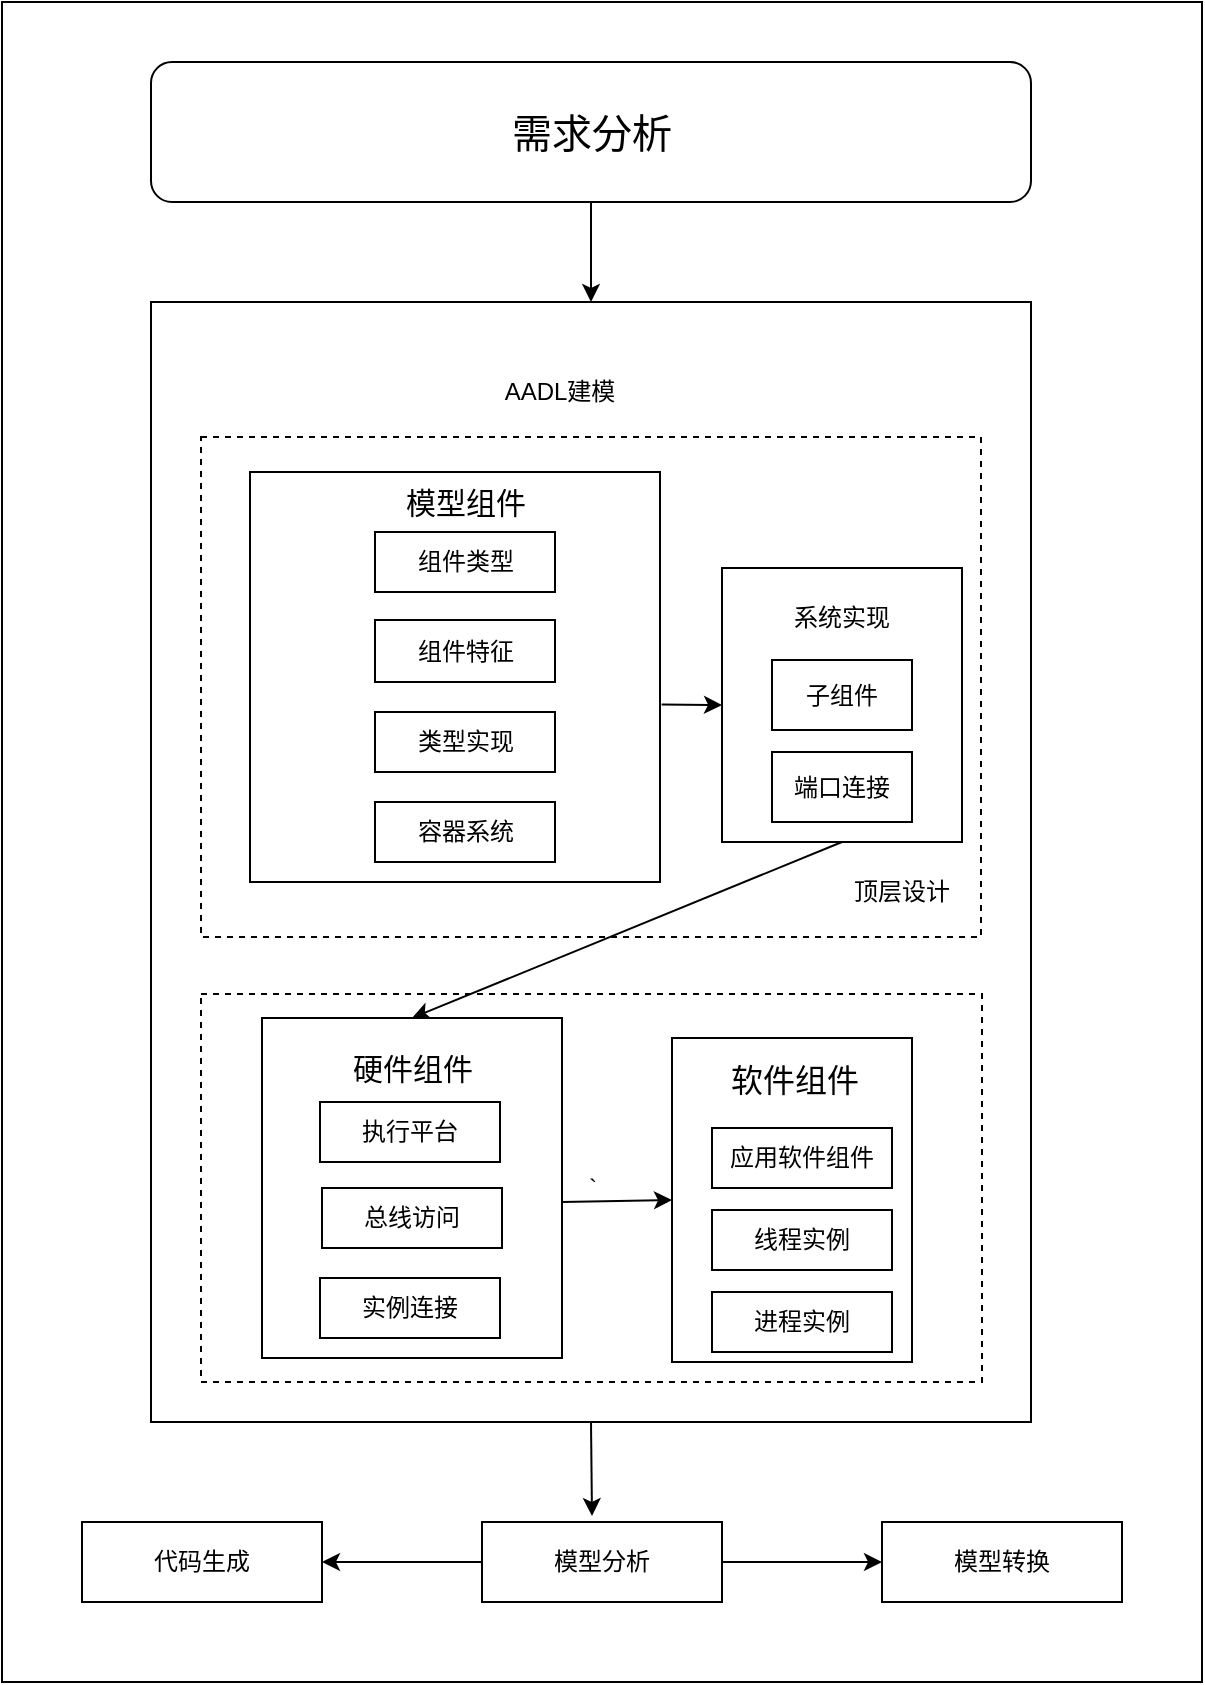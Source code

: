 <mxfile version="27.0.6">
  <diagram name="第 1 页" id="DCx3cmirWp6hJbpfy_b_">
    <mxGraphModel dx="1828" dy="1054" grid="1" gridSize="10" guides="1" tooltips="1" connect="1" arrows="1" fold="1" page="1" pageScale="1" pageWidth="827" pageHeight="1169" math="0" shadow="0">
      <root>
        <mxCell id="0" />
        <mxCell id="1" parent="0" />
        <mxCell id="F9icucU2oUYrcf-aPljo-72" value="" style="rounded=0;whiteSpace=wrap;html=1;" vertex="1" parent="1">
          <mxGeometry x="130" y="80" width="600" height="840" as="geometry" />
        </mxCell>
        <mxCell id="F9icucU2oUYrcf-aPljo-14" value="" style="rounded=0;whiteSpace=wrap;html=1;" vertex="1" parent="1">
          <mxGeometry x="204.5" y="230" width="440" height="560" as="geometry" />
        </mxCell>
        <mxCell id="F9icucU2oUYrcf-aPljo-41" value="" style="edgeStyle=orthogonalEdgeStyle;rounded=0;orthogonalLoop=1;jettySize=auto;html=1;" edge="1" parent="1" source="F9icucU2oUYrcf-aPljo-8" target="F9icucU2oUYrcf-aPljo-11">
          <mxGeometry relative="1" as="geometry">
            <mxPoint x="362" y="375" as="sourcePoint" />
            <mxPoint x="362" y="480" as="targetPoint" />
          </mxGeometry>
        </mxCell>
        <mxCell id="F9icucU2oUYrcf-aPljo-32" value="" style="edgeStyle=orthogonalEdgeStyle;rounded=0;orthogonalLoop=1;jettySize=auto;html=1;exitX=0.5;exitY=1;exitDx=0;exitDy=0;entryX=0.5;entryY=0;entryDx=0;entryDy=0;" edge="1" parent="1" source="F9icucU2oUYrcf-aPljo-1" target="F9icucU2oUYrcf-aPljo-14">
          <mxGeometry relative="1" as="geometry">
            <mxPoint x="380" y="210" as="targetPoint" />
          </mxGeometry>
        </mxCell>
        <mxCell id="F9icucU2oUYrcf-aPljo-1" value="&lt;font style=&quot;font-size: 20px;&quot;&gt;需求分析&lt;/font&gt;" style="rounded=1;whiteSpace=wrap;html=1;" vertex="1" parent="1">
          <mxGeometry x="204.5" y="110" width="440" height="70" as="geometry" />
        </mxCell>
        <mxCell id="F9icucU2oUYrcf-aPljo-4" value="AADL建模" style="text;html=1;align=center;verticalAlign=middle;whiteSpace=wrap;rounded=0;" vertex="1" parent="1">
          <mxGeometry x="379" y="260" width="60" height="30" as="geometry" />
        </mxCell>
        <mxCell id="F9icucU2oUYrcf-aPljo-5" value="" style="rounded=0;whiteSpace=wrap;html=1;dashed=1;" vertex="1" parent="1">
          <mxGeometry x="229.5" y="297.5" width="390" height="250" as="geometry" />
        </mxCell>
        <mxCell id="F9icucU2oUYrcf-aPljo-6" value="" style="whiteSpace=wrap;html=1;aspect=fixed;" vertex="1" parent="1">
          <mxGeometry x="254" y="315" width="205" height="205" as="geometry" />
        </mxCell>
        <mxCell id="F9icucU2oUYrcf-aPljo-7" value="&lt;font style=&quot;font-size: 15px;&quot;&gt;模型组件&lt;/font&gt;" style="text;html=1;align=center;verticalAlign=middle;whiteSpace=wrap;rounded=0;" vertex="1" parent="1">
          <mxGeometry x="328.5" y="315" width="66" height="30" as="geometry" />
        </mxCell>
        <mxCell id="F9icucU2oUYrcf-aPljo-8" value="组件类型" style="rounded=0;whiteSpace=wrap;html=1;" vertex="1" parent="1">
          <mxGeometry x="316.5" y="345" width="90" height="30" as="geometry" />
        </mxCell>
        <mxCell id="F9icucU2oUYrcf-aPljo-9" value="组件特征" style="rounded=0;whiteSpace=wrap;html=1;" vertex="1" parent="1">
          <mxGeometry x="316.5" y="389" width="90" height="31" as="geometry" />
        </mxCell>
        <mxCell id="F9icucU2oUYrcf-aPljo-12" value="容器系统" style="rounded=0;whiteSpace=wrap;html=1;" vertex="1" parent="1">
          <mxGeometry x="316.5" y="480" width="90" height="30" as="geometry" />
        </mxCell>
        <mxCell id="F9icucU2oUYrcf-aPljo-36" value="" style="rounded=0;whiteSpace=wrap;html=1;" vertex="1" parent="1">
          <mxGeometry x="490" y="363" width="120" height="137" as="geometry" />
        </mxCell>
        <mxCell id="F9icucU2oUYrcf-aPljo-38" value="系统实现" style="text;html=1;align=center;verticalAlign=middle;whiteSpace=wrap;rounded=0;" vertex="1" parent="1">
          <mxGeometry x="520" y="375" width="60" height="25" as="geometry" />
        </mxCell>
        <mxCell id="F9icucU2oUYrcf-aPljo-40" value="子组件" style="rounded=0;whiteSpace=wrap;html=1;" vertex="1" parent="1">
          <mxGeometry x="515" y="409" width="70" height="35" as="geometry" />
        </mxCell>
        <mxCell id="F9icucU2oUYrcf-aPljo-11" value="类型实现" style="rounded=0;whiteSpace=wrap;html=1;" vertex="1" parent="1">
          <mxGeometry x="316.5" y="435" width="90" height="30" as="geometry" />
        </mxCell>
        <mxCell id="F9icucU2oUYrcf-aPljo-43" value="" style="endArrow=classic;html=1;rounded=0;exitX=1.004;exitY=0.567;exitDx=0;exitDy=0;exitPerimeter=0;entryX=0;entryY=0.5;entryDx=0;entryDy=0;" edge="1" parent="1" source="F9icucU2oUYrcf-aPljo-6" target="F9icucU2oUYrcf-aPljo-36">
          <mxGeometry width="50" height="50" relative="1" as="geometry">
            <mxPoint x="390" y="470" as="sourcePoint" />
            <mxPoint x="440" y="420" as="targetPoint" />
          </mxGeometry>
        </mxCell>
        <mxCell id="F9icucU2oUYrcf-aPljo-44" value="端口连接" style="rounded=0;whiteSpace=wrap;html=1;" vertex="1" parent="1">
          <mxGeometry x="515" y="455" width="70" height="35" as="geometry" />
        </mxCell>
        <mxCell id="F9icucU2oUYrcf-aPljo-45" value="`" style="rounded=0;whiteSpace=wrap;html=1;dashed=1;" vertex="1" parent="1">
          <mxGeometry x="229.5" y="576" width="390.5" height="194" as="geometry" />
        </mxCell>
        <mxCell id="F9icucU2oUYrcf-aPljo-46" value="" style="endArrow=classic;html=1;rounded=0;entryX=0.5;entryY=0;entryDx=0;entryDy=0;exitX=0.5;exitY=1;exitDx=0;exitDy=0;" edge="1" parent="1" source="F9icucU2oUYrcf-aPljo-36" target="F9icucU2oUYrcf-aPljo-48">
          <mxGeometry width="50" height="50" relative="1" as="geometry">
            <mxPoint x="574" y="499.995" as="sourcePoint" />
            <mxPoint x="395" y="530" as="targetPoint" />
            <Array as="points" />
          </mxGeometry>
        </mxCell>
        <mxCell id="F9icucU2oUYrcf-aPljo-48" value="" style="rounded=0;whiteSpace=wrap;html=1;" vertex="1" parent="1">
          <mxGeometry x="260" y="588" width="150" height="170" as="geometry" />
        </mxCell>
        <mxCell id="F9icucU2oUYrcf-aPljo-51" value="顶层设计" style="text;html=1;align=center;verticalAlign=middle;whiteSpace=wrap;rounded=0;" vertex="1" parent="1">
          <mxGeometry x="550" y="510" width="60" height="30" as="geometry" />
        </mxCell>
        <mxCell id="F9icucU2oUYrcf-aPljo-53" value="执行平台" style="rounded=0;whiteSpace=wrap;html=1;" vertex="1" parent="1">
          <mxGeometry x="289" y="630" width="90" height="30" as="geometry" />
        </mxCell>
        <mxCell id="F9icucU2oUYrcf-aPljo-54" value="&lt;font style=&quot;font-size: 15px;&quot;&gt;硬件组件&lt;/font&gt;" style="text;html=1;align=center;verticalAlign=middle;whiteSpace=wrap;rounded=0;" vertex="1" parent="1">
          <mxGeometry x="299.5" y="598" width="71" height="30" as="geometry" />
        </mxCell>
        <mxCell id="F9icucU2oUYrcf-aPljo-56" value="总线访问" style="rounded=0;whiteSpace=wrap;html=1;" vertex="1" parent="1">
          <mxGeometry x="290" y="673" width="90" height="30" as="geometry" />
        </mxCell>
        <mxCell id="F9icucU2oUYrcf-aPljo-57" value="实例连接" style="rounded=0;whiteSpace=wrap;html=1;" vertex="1" parent="1">
          <mxGeometry x="289" y="718" width="90" height="30" as="geometry" />
        </mxCell>
        <mxCell id="F9icucU2oUYrcf-aPljo-58" value="" style="rounded=0;whiteSpace=wrap;html=1;" vertex="1" parent="1">
          <mxGeometry x="465" y="598" width="120" height="162" as="geometry" />
        </mxCell>
        <mxCell id="F9icucU2oUYrcf-aPljo-59" value="&lt;font style=&quot;font-size: 16px;&quot;&gt;软件组件&lt;/font&gt;" style="text;html=1;align=center;verticalAlign=middle;whiteSpace=wrap;rounded=0;" vertex="1" parent="1">
          <mxGeometry x="489" y="604" width="75" height="30" as="geometry" />
        </mxCell>
        <mxCell id="F9icucU2oUYrcf-aPljo-60" value="应用软件组件" style="rounded=0;whiteSpace=wrap;html=1;" vertex="1" parent="1">
          <mxGeometry x="485" y="643" width="90" height="30" as="geometry" />
        </mxCell>
        <mxCell id="F9icucU2oUYrcf-aPljo-61" value="线程实例&lt;span style=&quot;color: rgba(0, 0, 0, 0); font-family: monospace; font-size: 0px; text-align: start; text-wrap-mode: nowrap;&quot;&gt;%3CmxGraphModel%3E%3Croot%3E%3CmxCell%20id%3D%220%22%2F%3E%3CmxCell%20id%3D%221%22%20parent%3D%220%22%2F%3E%3CmxCell%20id%3D%222%22%20value%3D%22%E5%BA%94%E7%94%A8%E8%BD%AF%E4%BB%B6%E7%BB%84%E4%BB%B6%22%20style%3D%22rounded%3D0%3BwhiteSpace%3Dwrap%3Bhtml%3D1%3B%22%20vertex%3D%221%22%20parent%3D%221%22%3E%3CmxGeometry%20x%3D%22485%22%20y%3D%22643%22%20width%3D%2290%22%20height%3D%2230%22%20as%3D%22geometry%22%2F%3E%3C%2FmxCell%3E%3C%2Froot%3E%3C%2FmxGraphModel%3E&lt;/span&gt;&lt;span style=&quot;color: rgba(0, 0, 0, 0); font-family: monospace; font-size: 0px; text-align: start; text-wrap-mode: nowrap;&quot;&gt;%3CmxGraphModel%3E%3Croot%3E%3CmxCell%20id%3D%220%22%2F%3E%3CmxCell%20id%3D%221%22%20parent%3D%220%22%2F%3E%3CmxCell%20id%3D%222%22%20value%3D%22%E5%BA%94%E7%94%A8%E8%BD%AF%E4%BB%B6%E7%BB%84%E4%BB%B6%22%20style%3D%22rounded%3D0%3BwhiteSpace%3Dwrap%3Bhtml%3D1%3B%22%20vertex%3D%221%22%20parent%3D%221%22%3E%3CmxGeometry%20x%3D%22485%22%20y%3D%22643%22%20width%3D%2290%22%20height%3D%2230%22%20as%3D%22geometry%22%2F%3E%3C%2FmxCell%3E%3C%2Froot%3E%3C%2FmxGraphModel%3E&lt;/span&gt;" style="rounded=0;whiteSpace=wrap;html=1;" vertex="1" parent="1">
          <mxGeometry x="485" y="684" width="90" height="30" as="geometry" />
        </mxCell>
        <mxCell id="F9icucU2oUYrcf-aPljo-62" value="进程实例&lt;span style=&quot;color: rgba(0, 0, 0, 0); font-family: monospace; font-size: 0px; text-align: start; text-wrap-mode: nowrap;&quot;&gt;%3CmxGraphModel%3E%3Croot%3E%3CmxCell%20id%3D%220%22%2F%3E%3CmxCell%20id%3D%221%22%20parent%3D%220%22%2F%3E%3CmxCell%20id%3D%222%22%20value%3D%22%E5%BA%94%E7%94%A8%E8%BD%AF%E4%BB%B6%E7%BB%84%E4%BB%B6%22%20style%3D%22rounded%3D0%3BwhiteSpace%3Dwrap%3Bhtml%3D1%3B%22%20vertex%3D%221%22%20parent%3D%221%22%3E%3CmxGeometry%20x%3D%22485%22%20y%3D%22643%22%20width%3D%2290%22%20height%3D%2230%22%20as%3D%22geometry%22%2F%3E%3C%2FmxCell%3E%3C%2Froot%3E%3C%2FmxGraphModel%3E&lt;/span&gt;&lt;span style=&quot;color: rgba(0, 0, 0, 0); font-family: monospace; font-size: 0px; text-align: start; text-wrap-mode: nowrap;&quot;&gt;%3CmxGraphModel%3E%3Croot%3E%3CmxCell%20id%3D%220%22%2F%3E%3CmxCell%20id%3D%221%22%20parent%3D%220%22%2F%3E%3CmxCell%20id%3D%222%22%20value%3D%22%E5%BA%94%E7%94%A8%E8%BD%AF%E4%BB%B6%E7%BB%84%E4%BB%B6%22%20style%3D%22rounded%3D0%3BwhiteSpace%3Dwrap%3Bhtml%3D1%3B%22%20vertex%3D%221%22%20parent%3D%221%22%3E%3CmxGeometry%20x%3D%22485%22%20y%3D%22643%22%20width%3D%2290%22%20height%3D%2230%22%20as%3D%22geometry%22%2F%3E%3C%2FmxCell%3E%3C%2Froot%3E%3C%2FmxGraphModel%3E&lt;/span&gt;" style="rounded=0;whiteSpace=wrap;html=1;" vertex="1" parent="1">
          <mxGeometry x="485" y="725" width="90" height="30" as="geometry" />
        </mxCell>
        <mxCell id="F9icucU2oUYrcf-aPljo-63" value="" style="endArrow=classic;html=1;rounded=0;entryX=0;entryY=0.5;entryDx=0;entryDy=0;" edge="1" parent="1" target="F9icucU2oUYrcf-aPljo-58">
          <mxGeometry width="50" height="50" relative="1" as="geometry">
            <mxPoint x="410" y="680" as="sourcePoint" />
            <mxPoint x="460" y="630" as="targetPoint" />
          </mxGeometry>
        </mxCell>
        <mxCell id="F9icucU2oUYrcf-aPljo-64" value="" style="endArrow=classic;html=1;rounded=0;exitX=0.5;exitY=1;exitDx=0;exitDy=0;" edge="1" parent="1" source="F9icucU2oUYrcf-aPljo-14">
          <mxGeometry width="50" height="50" relative="1" as="geometry">
            <mxPoint x="415" y="860" as="sourcePoint" />
            <mxPoint x="425" y="837" as="targetPoint" />
          </mxGeometry>
        </mxCell>
        <mxCell id="F9icucU2oUYrcf-aPljo-67" value="" style="edgeStyle=orthogonalEdgeStyle;rounded=0;orthogonalLoop=1;jettySize=auto;html=1;" edge="1" parent="1" source="F9icucU2oUYrcf-aPljo-65" target="F9icucU2oUYrcf-aPljo-66">
          <mxGeometry relative="1" as="geometry" />
        </mxCell>
        <mxCell id="F9icucU2oUYrcf-aPljo-69" value="" style="edgeStyle=orthogonalEdgeStyle;rounded=0;orthogonalLoop=1;jettySize=auto;html=1;" edge="1" parent="1" source="F9icucU2oUYrcf-aPljo-65" target="F9icucU2oUYrcf-aPljo-68">
          <mxGeometry relative="1" as="geometry" />
        </mxCell>
        <mxCell id="F9icucU2oUYrcf-aPljo-65" value="模型分析" style="rounded=0;whiteSpace=wrap;html=1;" vertex="1" parent="1">
          <mxGeometry x="370" y="840" width="120" height="40" as="geometry" />
        </mxCell>
        <mxCell id="F9icucU2oUYrcf-aPljo-66" value="代码生成" style="whiteSpace=wrap;html=1;rounded=0;" vertex="1" parent="1">
          <mxGeometry x="170" y="840" width="120" height="40" as="geometry" />
        </mxCell>
        <mxCell id="F9icucU2oUYrcf-aPljo-68" value="模型转换" style="whiteSpace=wrap;html=1;rounded=0;" vertex="1" parent="1">
          <mxGeometry x="570" y="840" width="120" height="40" as="geometry" />
        </mxCell>
      </root>
    </mxGraphModel>
  </diagram>
</mxfile>
